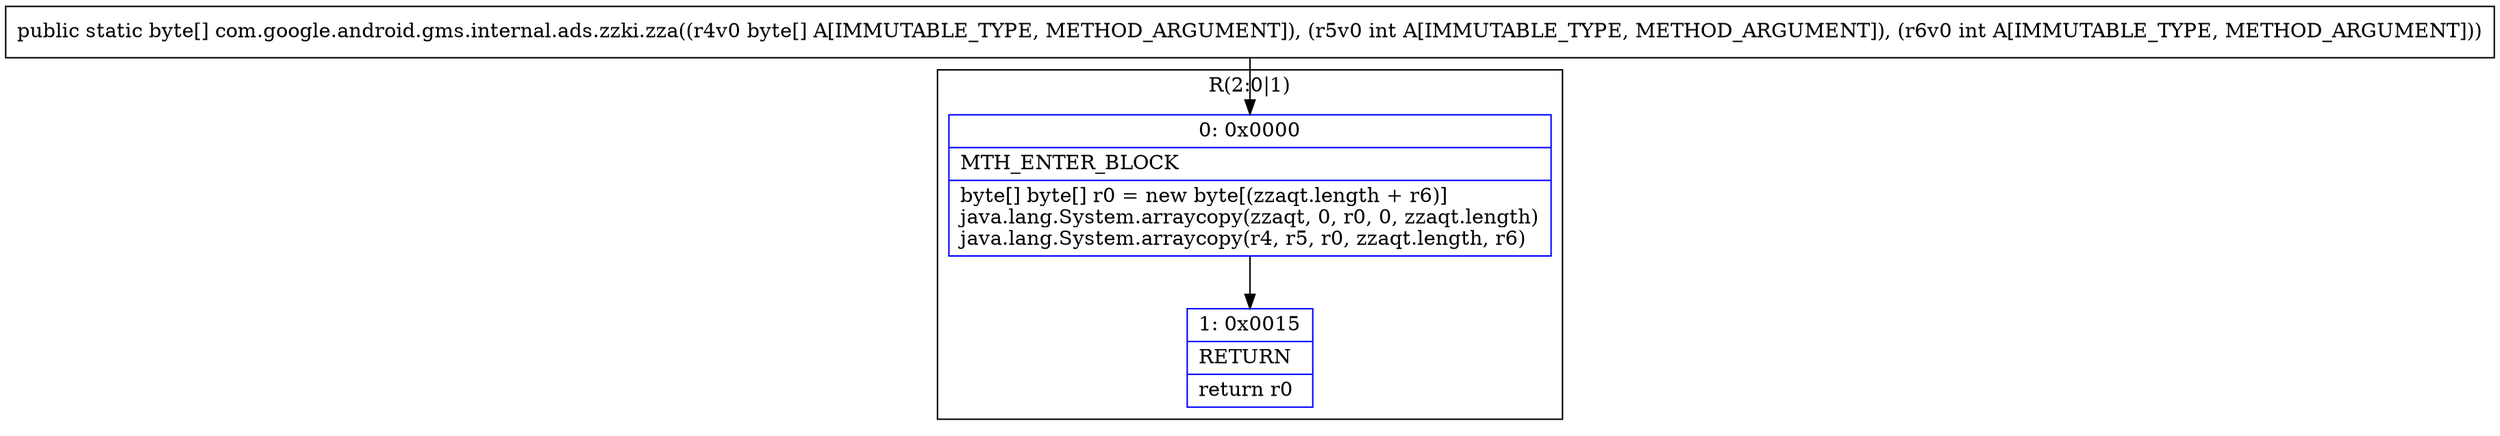 digraph "CFG forcom.google.android.gms.internal.ads.zzki.zza([BII)[B" {
subgraph cluster_Region_1416501118 {
label = "R(2:0|1)";
node [shape=record,color=blue];
Node_0 [shape=record,label="{0\:\ 0x0000|MTH_ENTER_BLOCK\l|byte[] byte[] r0 = new byte[(zzaqt.length + r6)]\ljava.lang.System.arraycopy(zzaqt, 0, r0, 0, zzaqt.length)\ljava.lang.System.arraycopy(r4, r5, r0, zzaqt.length, r6)\l}"];
Node_1 [shape=record,label="{1\:\ 0x0015|RETURN\l|return r0\l}"];
}
MethodNode[shape=record,label="{public static byte[] com.google.android.gms.internal.ads.zzki.zza((r4v0 byte[] A[IMMUTABLE_TYPE, METHOD_ARGUMENT]), (r5v0 int A[IMMUTABLE_TYPE, METHOD_ARGUMENT]), (r6v0 int A[IMMUTABLE_TYPE, METHOD_ARGUMENT])) }"];
MethodNode -> Node_0;
Node_0 -> Node_1;
}

